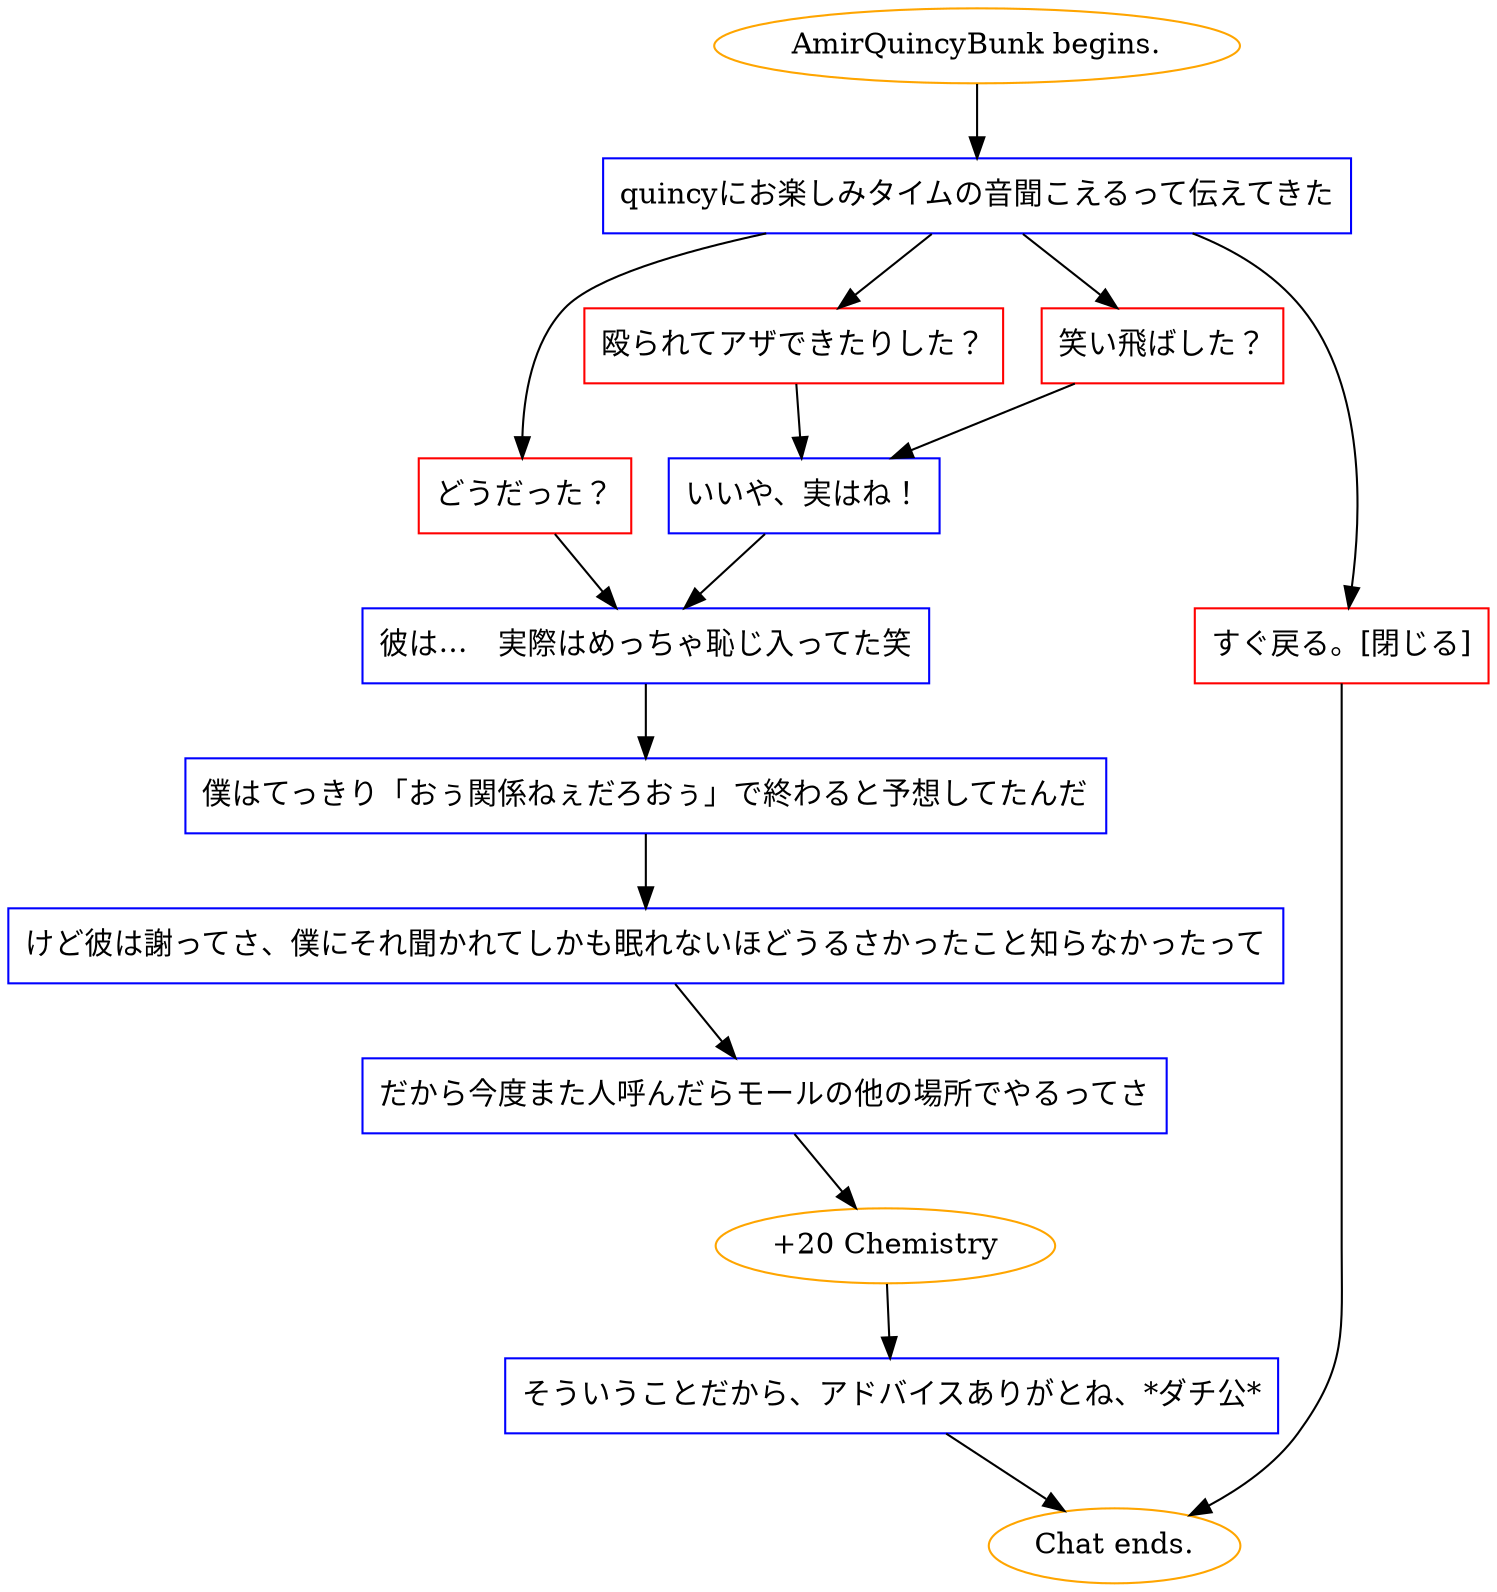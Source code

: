 digraph {
	"AmirQuincyBunk begins." [color=orange];
		"AmirQuincyBunk begins." -> j3514682079;
	j3514682079 [label="quincyにお楽しみタイムの音聞こえるって伝えてきた",shape=box,color=blue];
		j3514682079 -> j2396515819;
		j3514682079 -> j2409862020;
		j3514682079 -> j3898503954;
		j3514682079 -> j3374050491;
	j2396515819 [label="どうだった？",shape=box,color=red];
		j2396515819 -> j1858606033;
	j2409862020 [label="殴られてアザできたりした？",shape=box,color=red];
		j2409862020 -> j61035947;
	j3898503954 [label="笑い飛ばした？",shape=box,color=red];
		j3898503954 -> j61035947;
	j3374050491 [label="すぐ戻る。[閉じる]",shape=box,color=red];
		j3374050491 -> "Chat ends.";
	j1858606033 [label="彼は…　実際はめっちゃ恥じ入ってた笑",shape=box,color=blue];
		j1858606033 -> j454868711;
	j61035947 [label="いいや、実はね！",shape=box,color=blue];
		j61035947 -> j1858606033;
	"Chat ends." [color=orange];
	j454868711 [label="僕はてっきり「おぅ関係ねぇだろおぅ」で終わると予想してたんだ",shape=box,color=blue];
		j454868711 -> j818847216;
	j818847216 [label="けど彼は謝ってさ、僕にそれ聞かれてしかも眠れないほどうるさかったこと知らなかったって",shape=box,color=blue];
		j818847216 -> j3742362747;
	j3742362747 [label="だから今度また人呼んだらモールの他の場所でやるってさ",shape=box,color=blue];
		j3742362747 -> j2457687078;
	j2457687078 [label="+20 Chemistry",color=orange];
		j2457687078 -> j3584747103;
	j3584747103 [label="そういうことだから、アドバイスありがとね、*ダチ公*",shape=box,color=blue];
		j3584747103 -> "Chat ends.";
}
